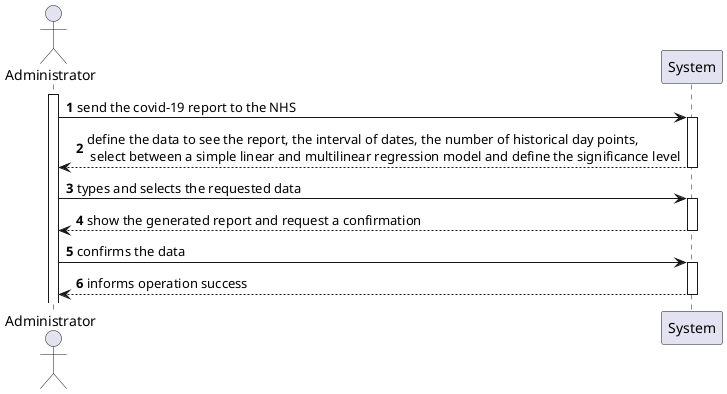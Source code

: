 @startuml
'https://plantuml.com/sequence-diagram

autonumber

actor "Administrator" as A
activate A
A -> System ++: send the covid-19 report to the NHS
System -->  A --: define the data to see the report, the interval of dates, the number of historical day points, \n select between a simple linear and multilinear regression model and define the significance level
A -> System ++: types and selects the requested data
System -->  A --: show the generated report and request a confirmation
A -> System ++: confirms the data
System --> A --: informs operation success

@enduml